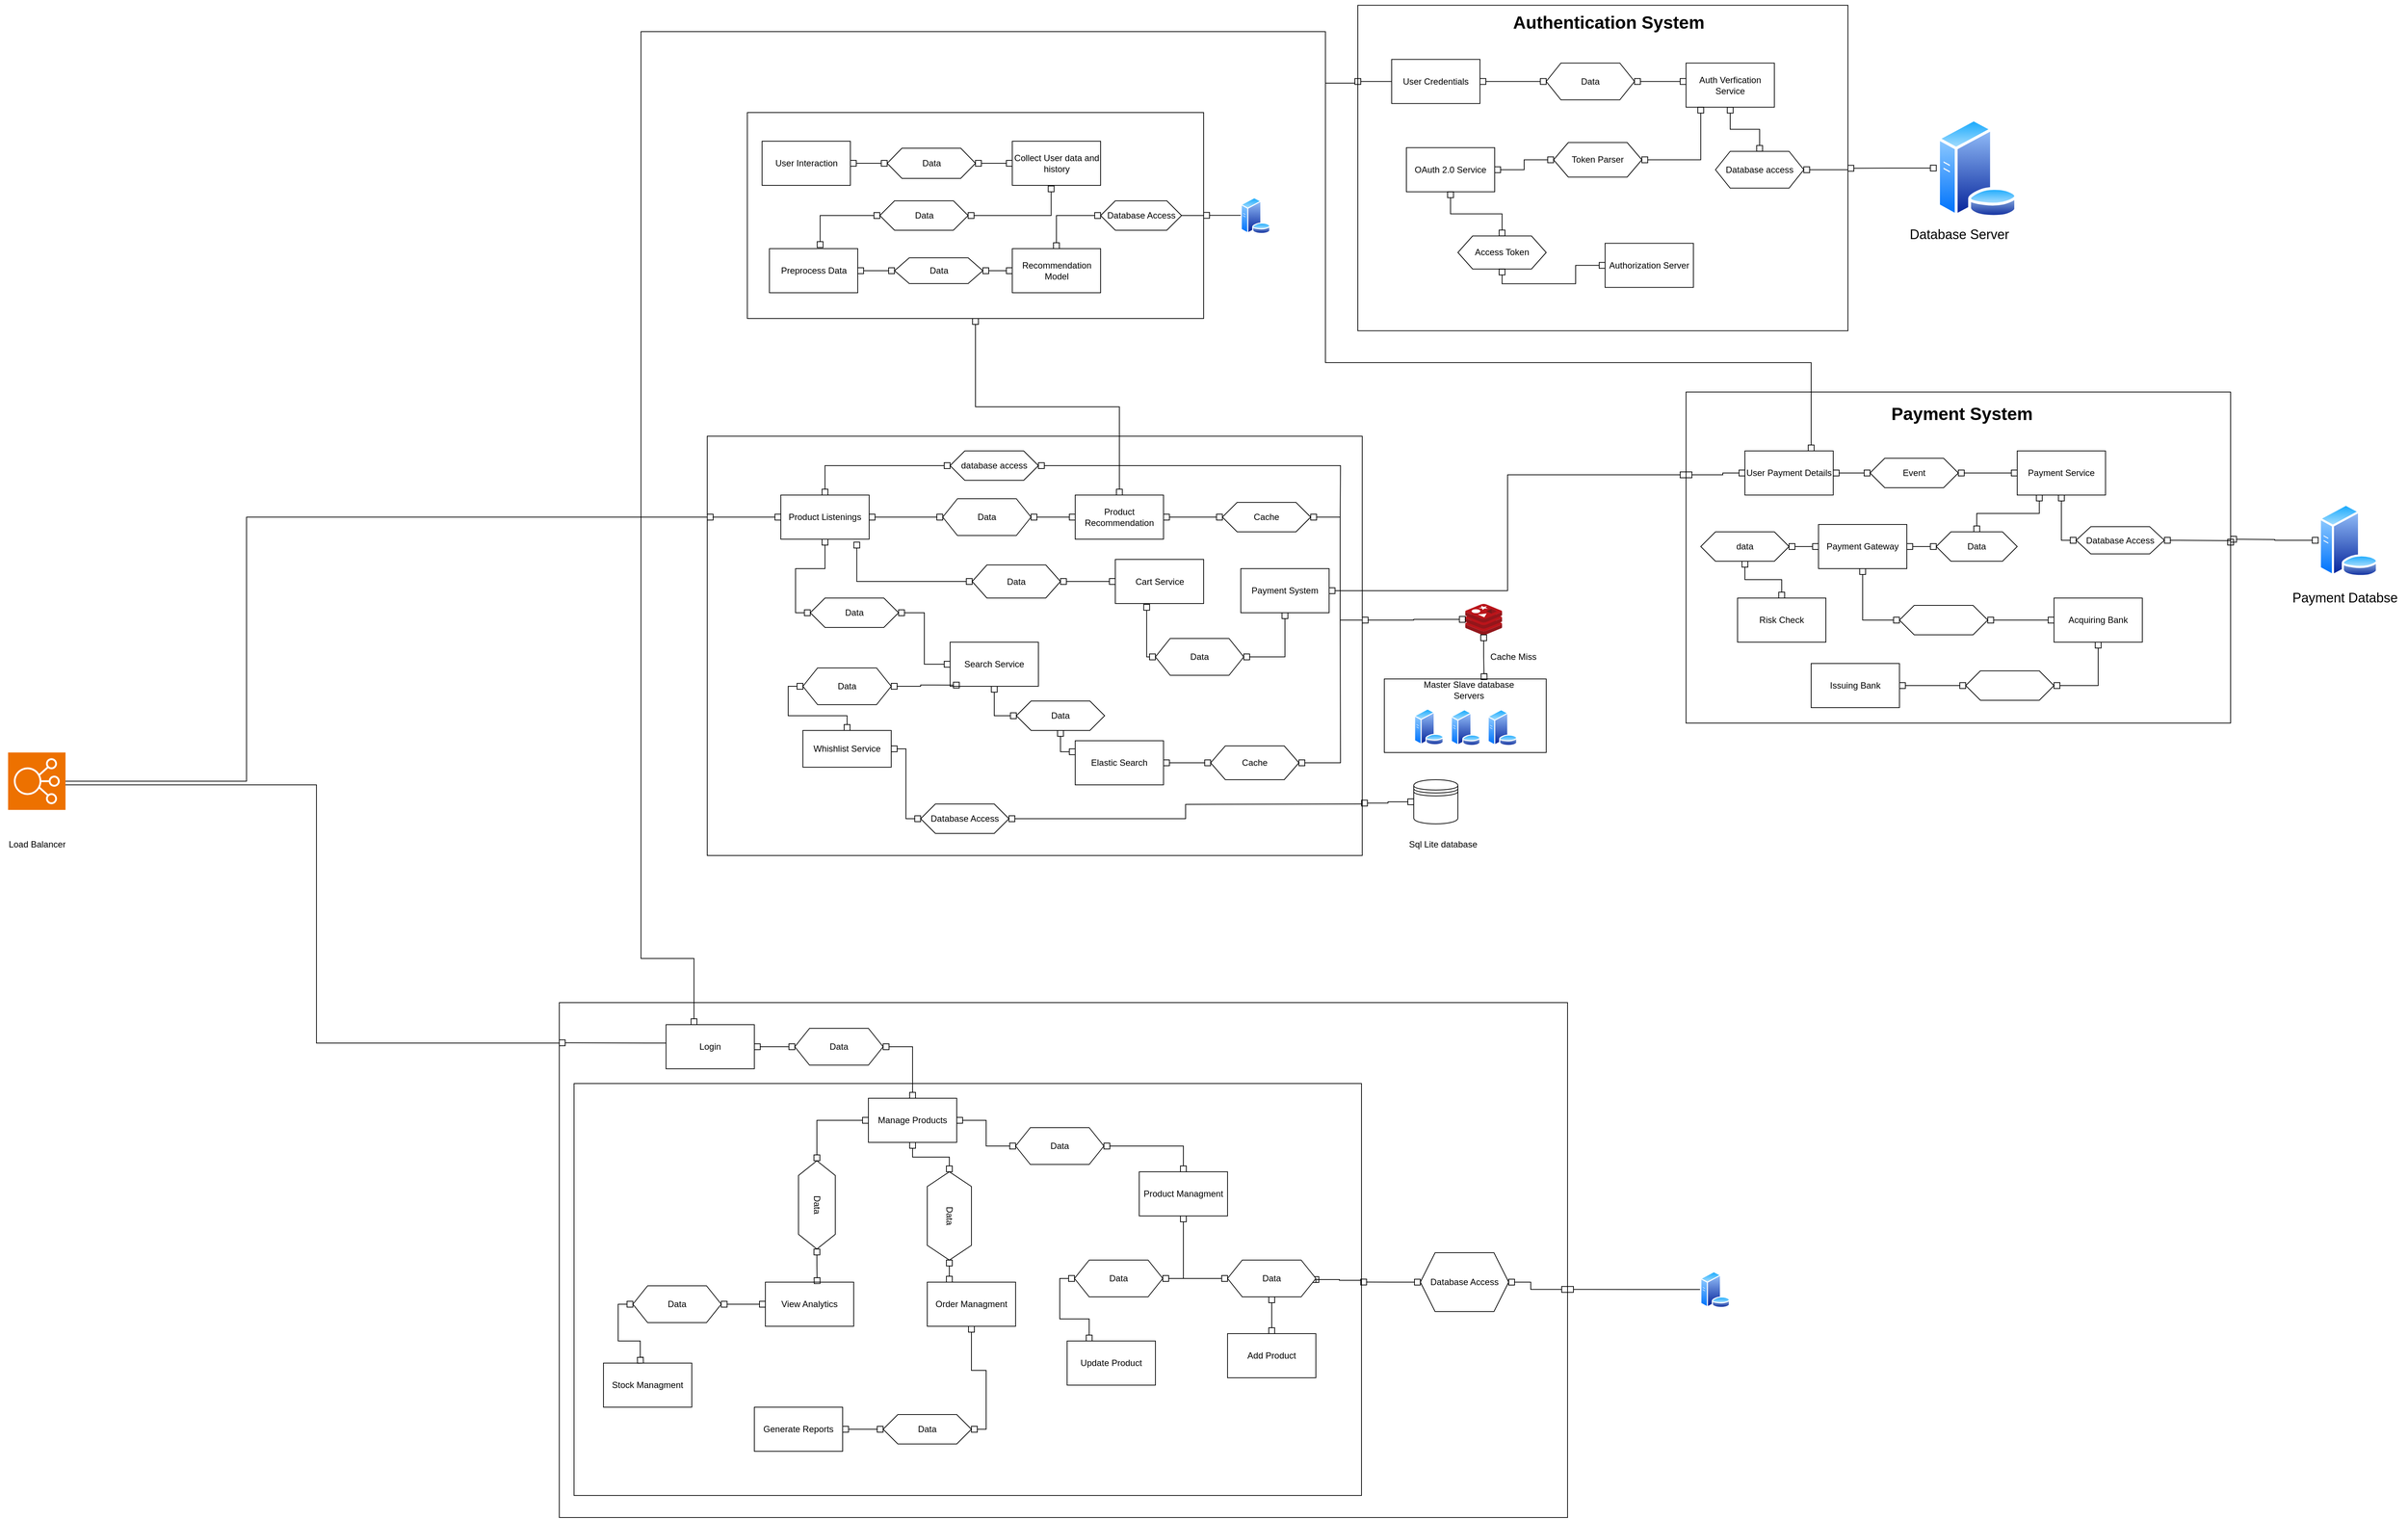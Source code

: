 <mxfile version="22.1.11" type="github">
  <diagram name="Page-1" id="42ylOoLiBur6XUZpX3UK">
    <mxGraphModel dx="4654" dy="1614" grid="1" gridSize="10" guides="1" tooltips="1" connect="1" arrows="1" fold="1" page="1" pageScale="1" pageWidth="827" pageHeight="1169" math="0" shadow="0">
      <root>
        <mxCell id="0" />
        <mxCell id="1" parent="0" />
        <mxCell id="lYVP8dvxK-Hps3mgWNJt-1" value="" style="rounded=0;whiteSpace=wrap;html=1;" parent="1" vertex="1">
          <mxGeometry x="764" y="754.18" width="666" height="442.5" as="geometry" />
        </mxCell>
        <mxCell id="lYVP8dvxK-Hps3mgWNJt-5" style="edgeStyle=orthogonalEdgeStyle;rounded=0;orthogonalLoop=1;jettySize=auto;html=1;endArrow=box;endFill=0;startArrow=none;startFill=0;" parent="1" source="lYVP8dvxK-Hps3mgWNJt-4" edge="1">
          <mxGeometry relative="1" as="geometry">
            <mxPoint x="760" y="857.75" as="targetPoint" />
          </mxGeometry>
        </mxCell>
        <mxCell id="lYVP8dvxK-Hps3mgWNJt-7" style="edgeStyle=orthogonalEdgeStyle;rounded=0;orthogonalLoop=1;jettySize=auto;html=1;endArrow=box;endFill=0;startArrow=box;startFill=0;" parent="1" source="lYVP8dvxK-Hps3mgWNJt-4" edge="1">
          <mxGeometry relative="1" as="geometry">
            <mxPoint x="1020" y="857.75" as="targetPoint" />
          </mxGeometry>
        </mxCell>
        <mxCell id="lYVP8dvxK-Hps3mgWNJt-4" value="User Credentials" style="rounded=0;whiteSpace=wrap;html=1;" parent="1" vertex="1">
          <mxGeometry x="810" y="827.75" width="120" height="60" as="geometry" />
        </mxCell>
        <mxCell id="lYVP8dvxK-Hps3mgWNJt-8" value="Data" style="shape=hexagon;perimeter=hexagonPerimeter2;whiteSpace=wrap;html=1;fixedSize=1;" parent="1" vertex="1">
          <mxGeometry x="1020" y="832.75" width="120" height="50" as="geometry" />
        </mxCell>
        <mxCell id="lYVP8dvxK-Hps3mgWNJt-23" style="edgeStyle=orthogonalEdgeStyle;rounded=0;orthogonalLoop=1;jettySize=auto;html=1;entryX=0.5;entryY=0;entryDx=0;entryDy=0;endArrow=box;endFill=0;startArrow=box;startFill=0;" parent="1" source="lYVP8dvxK-Hps3mgWNJt-9" target="lYVP8dvxK-Hps3mgWNJt-22" edge="1">
          <mxGeometry relative="1" as="geometry" />
        </mxCell>
        <mxCell id="lYVP8dvxK-Hps3mgWNJt-9" value="Auth Verfication Service" style="rounded=0;whiteSpace=wrap;html=1;" parent="1" vertex="1">
          <mxGeometry x="1210" y="832.75" width="120" height="60" as="geometry" />
        </mxCell>
        <mxCell id="lYVP8dvxK-Hps3mgWNJt-10" style="edgeStyle=orthogonalEdgeStyle;rounded=0;orthogonalLoop=1;jettySize=auto;html=1;endArrow=box;endFill=0;startArrow=box;startFill=0;" parent="1" source="lYVP8dvxK-Hps3mgWNJt-8" edge="1">
          <mxGeometry relative="1" as="geometry">
            <mxPoint x="1210" y="857.75" as="targetPoint" />
          </mxGeometry>
        </mxCell>
        <mxCell id="lYVP8dvxK-Hps3mgWNJt-11" value="" style="image;aspect=fixed;perimeter=ellipsePerimeter;html=1;align=center;shadow=0;dashed=0;spacingTop=3;image=img/lib/active_directory/database_server.svg;" parent="1" vertex="1">
          <mxGeometry x="1550" y="907.75" width="111" height="135.37" as="geometry" />
        </mxCell>
        <mxCell id="lYVP8dvxK-Hps3mgWNJt-12" value="&lt;font style=&quot;font-size: 18px;&quot;&gt;Database Server&lt;/font&gt;" style="text;html=1;align=center;verticalAlign=middle;resizable=0;points=[];autosize=1;strokeColor=none;fillColor=none;" parent="1" vertex="1">
          <mxGeometry x="1501" y="1045.62" width="160" height="40" as="geometry" />
        </mxCell>
        <mxCell id="lYVP8dvxK-Hps3mgWNJt-13" style="edgeStyle=orthogonalEdgeStyle;rounded=0;orthogonalLoop=1;jettySize=auto;html=1;endArrow=box;endFill=0;startArrow=box;startFill=0;" parent="1" source="lYVP8dvxK-Hps3mgWNJt-11" edge="1">
          <mxGeometry relative="1" as="geometry">
            <mxPoint x="1430" y="975.75" as="targetPoint" />
          </mxGeometry>
        </mxCell>
        <mxCell id="lYVP8dvxK-Hps3mgWNJt-15" value="OAuth 2.0 Service" style="rounded=0;whiteSpace=wrap;html=1;" parent="1" vertex="1">
          <mxGeometry x="830" y="947.75" width="120" height="60" as="geometry" />
        </mxCell>
        <mxCell id="lYVP8dvxK-Hps3mgWNJt-19" style="edgeStyle=orthogonalEdgeStyle;rounded=0;orthogonalLoop=1;jettySize=auto;html=1;entryX=0.5;entryY=1;entryDx=0;entryDy=0;endArrow=box;endFill=0;startArrow=box;startFill=0;" parent="1" source="lYVP8dvxK-Hps3mgWNJt-18" target="lYVP8dvxK-Hps3mgWNJt-15" edge="1">
          <mxGeometry relative="1" as="geometry" />
        </mxCell>
        <mxCell id="lYVP8dvxK-Hps3mgWNJt-18" value="Access Token" style="shape=hexagon;perimeter=hexagonPerimeter2;whiteSpace=wrap;html=1;fixedSize=1;" parent="1" vertex="1">
          <mxGeometry x="900" y="1067.75" width="120" height="45" as="geometry" />
        </mxCell>
        <mxCell id="lYVP8dvxK-Hps3mgWNJt-21" style="edgeStyle=orthogonalEdgeStyle;rounded=0;orthogonalLoop=1;jettySize=auto;html=1;entryX=0.5;entryY=1;entryDx=0;entryDy=0;endArrow=box;endFill=0;startArrow=box;startFill=0;" parent="1" source="lYVP8dvxK-Hps3mgWNJt-20" target="lYVP8dvxK-Hps3mgWNJt-18" edge="1">
          <mxGeometry relative="1" as="geometry" />
        </mxCell>
        <mxCell id="lYVP8dvxK-Hps3mgWNJt-20" value="Authorization Server" style="rounded=0;whiteSpace=wrap;html=1;" parent="1" vertex="1">
          <mxGeometry x="1100" y="1077.75" width="120" height="60" as="geometry" />
        </mxCell>
        <mxCell id="lYVP8dvxK-Hps3mgWNJt-25" style="edgeStyle=orthogonalEdgeStyle;rounded=0;orthogonalLoop=1;jettySize=auto;html=1;startArrow=box;startFill=0;endArrow=none;endFill=0;" parent="1" source="lYVP8dvxK-Hps3mgWNJt-22" edge="1">
          <mxGeometry relative="1" as="geometry">
            <mxPoint x="1430" y="977.75" as="targetPoint" />
          </mxGeometry>
        </mxCell>
        <mxCell id="lYVP8dvxK-Hps3mgWNJt-22" value="Database access" style="shape=hexagon;perimeter=hexagonPerimeter2;whiteSpace=wrap;html=1;fixedSize=1;" parent="1" vertex="1">
          <mxGeometry x="1250" y="952.75" width="120" height="50" as="geometry" />
        </mxCell>
        <mxCell id="lYVP8dvxK-Hps3mgWNJt-27" style="edgeStyle=orthogonalEdgeStyle;rounded=0;orthogonalLoop=1;jettySize=auto;html=1;entryX=1;entryY=0.5;entryDx=0;entryDy=0;endArrow=box;endFill=0;startArrow=box;startFill=0;" parent="1" source="lYVP8dvxK-Hps3mgWNJt-26" target="lYVP8dvxK-Hps3mgWNJt-15" edge="1">
          <mxGeometry relative="1" as="geometry" />
        </mxCell>
        <mxCell id="lYVP8dvxK-Hps3mgWNJt-28" style="edgeStyle=orthogonalEdgeStyle;rounded=0;orthogonalLoop=1;jettySize=auto;html=1;endArrow=box;endFill=0;startArrow=box;startFill=0;" parent="1" source="lYVP8dvxK-Hps3mgWNJt-26" edge="1">
          <mxGeometry relative="1" as="geometry">
            <mxPoint x="1230" y="892.75" as="targetPoint" />
            <Array as="points">
              <mxPoint x="1230" y="964.75" />
              <mxPoint x="1230" y="892.75" />
            </Array>
          </mxGeometry>
        </mxCell>
        <mxCell id="lYVP8dvxK-Hps3mgWNJt-26" value="Token Parser" style="shape=hexagon;perimeter=hexagonPerimeter2;whiteSpace=wrap;html=1;fixedSize=1;" parent="1" vertex="1">
          <mxGeometry x="1030" y="940.75" width="120" height="47" as="geometry" />
        </mxCell>
        <mxCell id="Wdkr45aktCqvdlhAVvtn-78" style="edgeStyle=orthogonalEdgeStyle;rounded=0;orthogonalLoop=1;jettySize=auto;html=1;entryX=0.001;entryY=0.082;entryDx=0;entryDy=0;entryPerimeter=0;endArrow=none;endFill=0;" edge="1" parent="1" source="uQEmQNhK0XmUalz2fVTB-5">
          <mxGeometry relative="1" as="geometry">
            <mxPoint x="-321.02" y="2172.39" as="targetPoint" />
            <mxPoint x="-1373.39" y="1813.999" as="sourcePoint" />
            <Array as="points">
              <mxPoint x="-651" y="1814" />
              <mxPoint x="-651" y="2165" />
              <mxPoint x="-321" y="2165" />
            </Array>
          </mxGeometry>
        </mxCell>
        <mxCell id="uQEmQNhK0XmUalz2fVTB-5" value="" style="sketch=0;points=[[0,0,0],[0.25,0,0],[0.5,0,0],[0.75,0,0],[1,0,0],[0,1,0],[0.25,1,0],[0.5,1,0],[0.75,1,0],[1,1,0],[0,0.25,0],[0,0.5,0],[0,0.75,0],[1,0.25,0],[1,0.5,0],[1,0.75,0]];outlineConnect=0;fontColor=#232F3E;fillColor=#ED7100;strokeColor=#ffffff;dashed=0;verticalLabelPosition=bottom;verticalAlign=top;align=center;html=1;fontSize=12;fontStyle=0;aspect=fixed;shape=mxgraph.aws4.resourceIcon;resIcon=mxgraph.aws4.elastic_load_balancing;hachureGap=4;jiggle=2;curveFitting=1;fontFamily=Architects Daughter;fontSource=https%3A%2F%2Ffonts.googleapis.com%2Fcss%3Ffamily%3DArchitects%2BDaughter;" parent="1" vertex="1">
          <mxGeometry x="-1070" y="1770" width="78" height="78" as="geometry" />
        </mxCell>
        <mxCell id="uQEmQNhK0XmUalz2fVTB-8" value="" style="rounded=0;whiteSpace=wrap;html=1;" parent="1" vertex="1">
          <mxGeometry x="1210" y="1280" width="740" height="450" as="geometry" />
        </mxCell>
        <mxCell id="eyAL_VEA7kBz__V9TV59-21" style="edgeStyle=orthogonalEdgeStyle;rounded=0;orthogonalLoop=1;jettySize=auto;html=1;entryX=0;entryY=0.5;entryDx=0;entryDy=0;endArrow=box;endFill=0;startArrow=box;startFill=0;" parent="1" source="uQEmQNhK0XmUalz2fVTB-11" target="eyAL_VEA7kBz__V9TV59-1" edge="1">
          <mxGeometry relative="1" as="geometry" />
        </mxCell>
        <mxCell id="Wdkr45aktCqvdlhAVvtn-71" style="edgeStyle=orthogonalEdgeStyle;rounded=0;orthogonalLoop=1;jettySize=auto;html=1;entryX=0;entryY=0.25;entryDx=0;entryDy=0;exitX=0;exitY=0.5;exitDx=0;exitDy=0;endArrow=box;endFill=0;startArrow=box;startFill=0;" edge="1" parent="1" source="uQEmQNhK0XmUalz2fVTB-11" target="uQEmQNhK0XmUalz2fVTB-8">
          <mxGeometry relative="1" as="geometry">
            <Array as="points">
              <mxPoint x="1260" y="1390" />
              <mxPoint x="1260" y="1393" />
            </Array>
          </mxGeometry>
        </mxCell>
        <mxCell id="Wdkr45aktCqvdlhAVvtn-74" style="edgeStyle=orthogonalEdgeStyle;rounded=0;orthogonalLoop=1;jettySize=auto;html=1;exitX=0.75;exitY=0;exitDx=0;exitDy=0;endArrow=none;endFill=0;startArrow=box;startFill=0;" edge="1" parent="1" source="uQEmQNhK0XmUalz2fVTB-11">
          <mxGeometry relative="1" as="geometry">
            <mxPoint x="760" y="860" as="targetPoint" />
            <mxPoint x="1190" y="1260.091" as="sourcePoint" />
            <Array as="points">
              <mxPoint x="1380" y="1240" />
              <mxPoint x="720" y="1240" />
              <mxPoint x="720" y="860" />
            </Array>
          </mxGeometry>
        </mxCell>
        <mxCell id="uQEmQNhK0XmUalz2fVTB-11" value="User Payment Details" style="rounded=0;whiteSpace=wrap;html=1;" parent="1" vertex="1">
          <mxGeometry x="1290" y="1360" width="120" height="60" as="geometry" />
        </mxCell>
        <mxCell id="eyAL_VEA7kBz__V9TV59-22" style="edgeStyle=orthogonalEdgeStyle;rounded=0;orthogonalLoop=1;jettySize=auto;html=1;entryX=0;entryY=0.5;entryDx=0;entryDy=0;endArrow=box;endFill=0;startArrow=box;startFill=0;" parent="1" source="eyAL_VEA7kBz__V9TV59-1" target="eyAL_VEA7kBz__V9TV59-2" edge="1">
          <mxGeometry relative="1" as="geometry" />
        </mxCell>
        <mxCell id="eyAL_VEA7kBz__V9TV59-1" value="Event" style="shape=hexagon;perimeter=hexagonPerimeter2;whiteSpace=wrap;html=1;fixedSize=1;" parent="1" vertex="1">
          <mxGeometry x="1460" y="1370" width="120" height="40" as="geometry" />
        </mxCell>
        <mxCell id="eyAL_VEA7kBz__V9TV59-24" style="edgeStyle=orthogonalEdgeStyle;rounded=0;orthogonalLoop=1;jettySize=auto;html=1;entryX=0;entryY=0.5;entryDx=0;entryDy=0;endArrow=box;endFill=0;startArrow=box;startFill=0;" parent="1" source="eyAL_VEA7kBz__V9TV59-2" target="eyAL_VEA7kBz__V9TV59-5" edge="1">
          <mxGeometry relative="1" as="geometry" />
        </mxCell>
        <mxCell id="eyAL_VEA7kBz__V9TV59-2" value="Payment Service" style="rounded=0;whiteSpace=wrap;html=1;" parent="1" vertex="1">
          <mxGeometry x="1660" y="1360" width="120" height="60" as="geometry" />
        </mxCell>
        <mxCell id="eyAL_VEA7kBz__V9TV59-20" style="edgeStyle=orthogonalEdgeStyle;rounded=0;orthogonalLoop=1;jettySize=auto;html=1;endArrow=box;endFill=0;startArrow=box;startFill=0;" parent="1" source="eyAL_VEA7kBz__V9TV59-3" edge="1">
          <mxGeometry relative="1" as="geometry">
            <mxPoint x="1950" y="1480" as="targetPoint" />
          </mxGeometry>
        </mxCell>
        <mxCell id="eyAL_VEA7kBz__V9TV59-3" value="" style="image;aspect=fixed;perimeter=ellipsePerimeter;html=1;align=center;shadow=0;dashed=0;spacingTop=3;image=img/lib/active_directory/database_server.svg;" parent="1" vertex="1">
          <mxGeometry x="2069" y="1431.5" width="82" height="100" as="geometry" />
        </mxCell>
        <mxCell id="eyAL_VEA7kBz__V9TV59-4" value="&lt;font style=&quot;font-size: 18px;&quot;&gt;Payment Databse&lt;/font&gt;" style="text;html=1;align=center;verticalAlign=middle;resizable=0;points=[];autosize=1;strokeColor=none;fillColor=none;" parent="1" vertex="1">
          <mxGeometry x="2020" y="1540" width="170" height="40" as="geometry" />
        </mxCell>
        <mxCell id="eyAL_VEA7kBz__V9TV59-5" value="Database Access" style="shape=hexagon;perimeter=hexagonPerimeter2;whiteSpace=wrap;html=1;fixedSize=1;" parent="1" vertex="1">
          <mxGeometry x="1740" y="1463" width="120" height="37" as="geometry" />
        </mxCell>
        <mxCell id="eyAL_VEA7kBz__V9TV59-25" style="edgeStyle=orthogonalEdgeStyle;rounded=0;orthogonalLoop=1;jettySize=auto;html=1;entryX=0.25;entryY=1;entryDx=0;entryDy=0;endArrow=box;endFill=0;startArrow=box;startFill=0;" parent="1" source="eyAL_VEA7kBz__V9TV59-6" target="eyAL_VEA7kBz__V9TV59-2" edge="1">
          <mxGeometry relative="1" as="geometry" />
        </mxCell>
        <mxCell id="eyAL_VEA7kBz__V9TV59-6" value="Data" style="shape=hexagon;perimeter=hexagonPerimeter2;whiteSpace=wrap;html=1;fixedSize=1;" parent="1" vertex="1">
          <mxGeometry x="1550" y="1470" width="110" height="40" as="geometry" />
        </mxCell>
        <mxCell id="eyAL_VEA7kBz__V9TV59-26" style="edgeStyle=orthogonalEdgeStyle;rounded=0;orthogonalLoop=1;jettySize=auto;html=1;entryX=0;entryY=0.5;entryDx=0;entryDy=0;endArrow=box;endFill=0;startArrow=box;startFill=0;" parent="1" source="eyAL_VEA7kBz__V9TV59-7" target="eyAL_VEA7kBz__V9TV59-6" edge="1">
          <mxGeometry relative="1" as="geometry" />
        </mxCell>
        <mxCell id="eyAL_VEA7kBz__V9TV59-27" style="edgeStyle=orthogonalEdgeStyle;rounded=0;orthogonalLoop=1;jettySize=auto;html=1;entryX=1;entryY=0.5;entryDx=0;entryDy=0;endArrow=box;endFill=0;startArrow=box;startFill=0;" parent="1" source="eyAL_VEA7kBz__V9TV59-7" target="eyAL_VEA7kBz__V9TV59-8" edge="1">
          <mxGeometry relative="1" as="geometry" />
        </mxCell>
        <mxCell id="eyAL_VEA7kBz__V9TV59-30" style="edgeStyle=orthogonalEdgeStyle;rounded=0;orthogonalLoop=1;jettySize=auto;html=1;entryX=0;entryY=0.5;entryDx=0;entryDy=0;endArrow=box;endFill=0;startArrow=box;startFill=0;" parent="1" source="eyAL_VEA7kBz__V9TV59-7" target="eyAL_VEA7kBz__V9TV59-10" edge="1">
          <mxGeometry relative="1" as="geometry" />
        </mxCell>
        <mxCell id="eyAL_VEA7kBz__V9TV59-7" value="Payment Gateway" style="rounded=0;whiteSpace=wrap;html=1;" parent="1" vertex="1">
          <mxGeometry x="1390" y="1460" width="120" height="60" as="geometry" />
        </mxCell>
        <mxCell id="eyAL_VEA7kBz__V9TV59-8" value="data" style="shape=hexagon;perimeter=hexagonPerimeter2;whiteSpace=wrap;html=1;fixedSize=1;" parent="1" vertex="1">
          <mxGeometry x="1230" y="1470" width="120" height="40" as="geometry" />
        </mxCell>
        <mxCell id="eyAL_VEA7kBz__V9TV59-28" style="edgeStyle=orthogonalEdgeStyle;rounded=0;orthogonalLoop=1;jettySize=auto;html=1;entryX=0.5;entryY=1;entryDx=0;entryDy=0;endArrow=box;endFill=0;startArrow=box;startFill=0;" parent="1" source="eyAL_VEA7kBz__V9TV59-9" target="eyAL_VEA7kBz__V9TV59-8" edge="1">
          <mxGeometry relative="1" as="geometry" />
        </mxCell>
        <mxCell id="eyAL_VEA7kBz__V9TV59-9" value="Risk Check" style="rounded=0;whiteSpace=wrap;html=1;" parent="1" vertex="1">
          <mxGeometry x="1280" y="1560" width="120" height="60" as="geometry" />
        </mxCell>
        <mxCell id="eyAL_VEA7kBz__V9TV59-31" style="edgeStyle=orthogonalEdgeStyle;rounded=0;orthogonalLoop=1;jettySize=auto;html=1;entryX=0;entryY=0.5;entryDx=0;entryDy=0;endArrow=box;endFill=0;startArrow=box;startFill=0;" parent="1" source="eyAL_VEA7kBz__V9TV59-10" target="eyAL_VEA7kBz__V9TV59-11" edge="1">
          <mxGeometry relative="1" as="geometry" />
        </mxCell>
        <mxCell id="eyAL_VEA7kBz__V9TV59-10" value="" style="shape=hexagon;perimeter=hexagonPerimeter2;whiteSpace=wrap;html=1;fixedSize=1;" parent="1" vertex="1">
          <mxGeometry x="1500" y="1570" width="120" height="40" as="geometry" />
        </mxCell>
        <mxCell id="eyAL_VEA7kBz__V9TV59-32" style="edgeStyle=orthogonalEdgeStyle;rounded=0;orthogonalLoop=1;jettySize=auto;html=1;entryX=1;entryY=0.5;entryDx=0;entryDy=0;endArrow=box;endFill=0;startArrow=box;startFill=0;" parent="1" source="eyAL_VEA7kBz__V9TV59-11" target="eyAL_VEA7kBz__V9TV59-12" edge="1">
          <mxGeometry relative="1" as="geometry" />
        </mxCell>
        <mxCell id="eyAL_VEA7kBz__V9TV59-11" value="Acquiring Bank" style="rounded=0;whiteSpace=wrap;html=1;" parent="1" vertex="1">
          <mxGeometry x="1710" y="1560" width="120" height="60" as="geometry" />
        </mxCell>
        <mxCell id="eyAL_VEA7kBz__V9TV59-12" value="" style="shape=hexagon;perimeter=hexagonPerimeter2;whiteSpace=wrap;html=1;fixedSize=1;" parent="1" vertex="1">
          <mxGeometry x="1590" y="1659" width="120" height="40" as="geometry" />
        </mxCell>
        <mxCell id="eyAL_VEA7kBz__V9TV59-33" style="edgeStyle=orthogonalEdgeStyle;rounded=0;orthogonalLoop=1;jettySize=auto;html=1;entryX=0;entryY=0.5;entryDx=0;entryDy=0;endArrow=box;endFill=0;startArrow=box;startFill=0;" parent="1" source="eyAL_VEA7kBz__V9TV59-13" target="eyAL_VEA7kBz__V9TV59-12" edge="1">
          <mxGeometry relative="1" as="geometry" />
        </mxCell>
        <mxCell id="eyAL_VEA7kBz__V9TV59-13" value="Issuing Bank" style="rounded=0;whiteSpace=wrap;html=1;" parent="1" vertex="1">
          <mxGeometry x="1380" y="1649" width="120" height="60" as="geometry" />
        </mxCell>
        <mxCell id="eyAL_VEA7kBz__V9TV59-18" style="edgeStyle=orthogonalEdgeStyle;rounded=0;orthogonalLoop=1;jettySize=auto;html=1;exitX=1;exitY=0.5;exitDx=0;exitDy=0;endArrow=box;endFill=0;startArrow=box;startFill=0;" parent="1" source="eyAL_VEA7kBz__V9TV59-5" edge="1">
          <mxGeometry relative="1" as="geometry">
            <mxPoint x="1950" y="1480" as="targetPoint" />
            <Array as="points">
              <mxPoint x="1880" y="1482" />
              <mxPoint x="1910" y="1482" />
            </Array>
          </mxGeometry>
        </mxCell>
        <mxCell id="eyAL_VEA7kBz__V9TV59-34" value="&lt;h1&gt;Payment System&lt;/h1&gt;" style="text;html=1;strokeColor=none;fillColor=none;spacing=5;spacingTop=-20;whiteSpace=wrap;overflow=hidden;rounded=0;" parent="1" vertex="1">
          <mxGeometry x="1484" y="1290" width="270" height="120" as="geometry" />
        </mxCell>
        <mxCell id="eyAL_VEA7kBz__V9TV59-35" value="&lt;h1&gt;&lt;b&gt;Authentication System&lt;/b&gt;&lt;/h1&gt;" style="text;html=1;strokeColor=none;fillColor=none;spacing=5;spacingTop=-20;whiteSpace=wrap;overflow=hidden;rounded=0;" parent="1" vertex="1">
          <mxGeometry x="970" y="757.75" width="289" height="120" as="geometry" />
        </mxCell>
        <mxCell id="Kiq7Kmluc-z2Gx744pLR-2" value="" style="rounded=0;whiteSpace=wrap;html=1;" parent="1" vertex="1">
          <mxGeometry x="-120" y="1340" width="890" height="570" as="geometry" />
        </mxCell>
        <mxCell id="Kiq7Kmluc-z2Gx744pLR-17" style="edgeStyle=orthogonalEdgeStyle;rounded=0;orthogonalLoop=1;jettySize=auto;html=1;endArrow=box;endFill=0;startArrow=box;startFill=0;" parent="1" source="Kiq7Kmluc-z2Gx744pLR-3" target="Kiq7Kmluc-z2Gx744pLR-4" edge="1">
          <mxGeometry relative="1" as="geometry" />
        </mxCell>
        <mxCell id="Kiq7Kmluc-z2Gx744pLR-20" style="edgeStyle=orthogonalEdgeStyle;rounded=0;orthogonalLoop=1;jettySize=auto;html=1;entryX=0;entryY=0.5;entryDx=0;entryDy=0;endArrow=box;endFill=0;startArrow=box;startFill=0;" parent="1" source="Kiq7Kmluc-z2Gx744pLR-3" target="Kiq7Kmluc-z2Gx744pLR-6" edge="1">
          <mxGeometry relative="1" as="geometry" />
        </mxCell>
        <mxCell id="68doBfeRWcMjIf3NgTk0-7" style="edgeStyle=orthogonalEdgeStyle;rounded=0;orthogonalLoop=1;jettySize=auto;html=1;entryX=0;entryY=0.5;entryDx=0;entryDy=0;endArrow=box;endFill=0;startArrow=box;startFill=0;" parent="1" source="Kiq7Kmluc-z2Gx744pLR-3" target="68doBfeRWcMjIf3NgTk0-6" edge="1">
          <mxGeometry relative="1" as="geometry">
            <Array as="points">
              <mxPoint x="40" y="1380" />
            </Array>
          </mxGeometry>
        </mxCell>
        <mxCell id="Kiq7Kmluc-z2Gx744pLR-3" value="Product Listenings" style="rounded=0;whiteSpace=wrap;html=1;" parent="1" vertex="1">
          <mxGeometry x="-20" y="1420" width="120" height="60" as="geometry" />
        </mxCell>
        <mxCell id="Kiq7Kmluc-z2Gx744pLR-18" style="edgeStyle=orthogonalEdgeStyle;rounded=0;orthogonalLoop=1;jettySize=auto;html=1;entryX=0;entryY=0.5;entryDx=0;entryDy=0;endArrow=box;endFill=0;startArrow=box;startFill=0;" parent="1" source="Kiq7Kmluc-z2Gx744pLR-4" target="Kiq7Kmluc-z2Gx744pLR-5" edge="1">
          <mxGeometry relative="1" as="geometry" />
        </mxCell>
        <mxCell id="Kiq7Kmluc-z2Gx744pLR-4" value="Data" style="shape=hexagon;perimeter=hexagonPerimeter2;whiteSpace=wrap;html=1;fixedSize=1;" parent="1" vertex="1">
          <mxGeometry x="200" y="1425" width="120" height="50" as="geometry" />
        </mxCell>
        <mxCell id="Kiq7Kmluc-z2Gx744pLR-19" style="edgeStyle=orthogonalEdgeStyle;rounded=0;orthogonalLoop=1;jettySize=auto;html=1;entryX=0;entryY=0.5;entryDx=0;entryDy=0;endArrow=box;endFill=0;startArrow=box;startFill=0;" parent="1" source="Kiq7Kmluc-z2Gx744pLR-5" target="Kiq7Kmluc-z2Gx744pLR-14" edge="1">
          <mxGeometry relative="1" as="geometry" />
        </mxCell>
        <mxCell id="Kiq7Kmluc-z2Gx744pLR-5" value="Product Recommendation" style="rounded=0;whiteSpace=wrap;html=1;" parent="1" vertex="1">
          <mxGeometry x="380" y="1420" width="120" height="60" as="geometry" />
        </mxCell>
        <mxCell id="Kiq7Kmluc-z2Gx744pLR-21" style="edgeStyle=orthogonalEdgeStyle;rounded=0;orthogonalLoop=1;jettySize=auto;html=1;entryX=0;entryY=0.5;entryDx=0;entryDy=0;endArrow=box;endFill=0;startArrow=box;startFill=0;" parent="1" source="Kiq7Kmluc-z2Gx744pLR-6" target="Kiq7Kmluc-z2Gx744pLR-7" edge="1">
          <mxGeometry relative="1" as="geometry" />
        </mxCell>
        <mxCell id="Kiq7Kmluc-z2Gx744pLR-6" value="Data" style="shape=hexagon;perimeter=hexagonPerimeter2;whiteSpace=wrap;html=1;fixedSize=1;" parent="1" vertex="1">
          <mxGeometry x="20" y="1560" width="120" height="40" as="geometry" />
        </mxCell>
        <mxCell id="Kiq7Kmluc-z2Gx744pLR-25" style="edgeStyle=orthogonalEdgeStyle;rounded=0;orthogonalLoop=1;jettySize=auto;html=1;entryX=0;entryY=0.5;entryDx=0;entryDy=0;endArrow=box;endFill=0;startArrow=box;startFill=0;" parent="1" source="Kiq7Kmluc-z2Gx744pLR-7" target="Kiq7Kmluc-z2Gx744pLR-8" edge="1">
          <mxGeometry relative="1" as="geometry" />
        </mxCell>
        <mxCell id="Kiq7Kmluc-z2Gx744pLR-7" value="Search Service" style="rounded=0;whiteSpace=wrap;html=1;" parent="1" vertex="1">
          <mxGeometry x="210" y="1620" width="120" height="60" as="geometry" />
        </mxCell>
        <mxCell id="Kiq7Kmluc-z2Gx744pLR-26" style="edgeStyle=orthogonalEdgeStyle;rounded=0;orthogonalLoop=1;jettySize=auto;html=1;entryX=0;entryY=0.25;entryDx=0;entryDy=0;endArrow=box;endFill=0;startArrow=box;startFill=0;" parent="1" source="Kiq7Kmluc-z2Gx744pLR-8" target="Kiq7Kmluc-z2Gx744pLR-9" edge="1">
          <mxGeometry relative="1" as="geometry" />
        </mxCell>
        <mxCell id="Kiq7Kmluc-z2Gx744pLR-8" value="Data" style="shape=hexagon;perimeter=hexagonPerimeter2;whiteSpace=wrap;html=1;fixedSize=1;" parent="1" vertex="1">
          <mxGeometry x="300" y="1700" width="120" height="40" as="geometry" />
        </mxCell>
        <mxCell id="Kiq7Kmluc-z2Gx744pLR-27" style="edgeStyle=orthogonalEdgeStyle;rounded=0;orthogonalLoop=1;jettySize=auto;html=1;entryX=0;entryY=0.5;entryDx=0;entryDy=0;endArrow=box;endFill=0;startArrow=box;startFill=0;" parent="1" source="Kiq7Kmluc-z2Gx744pLR-9" target="Kiq7Kmluc-z2Gx744pLR-15" edge="1">
          <mxGeometry relative="1" as="geometry" />
        </mxCell>
        <mxCell id="Kiq7Kmluc-z2Gx744pLR-9" value="Elastic Search" style="rounded=0;whiteSpace=wrap;html=1;" parent="1" vertex="1">
          <mxGeometry x="380" y="1754" width="120" height="60" as="geometry" />
        </mxCell>
        <mxCell id="Kiq7Kmluc-z2Gx744pLR-24" style="edgeStyle=orthogonalEdgeStyle;rounded=0;orthogonalLoop=1;jettySize=auto;html=1;entryX=0;entryY=0.5;entryDx=0;entryDy=0;endArrow=box;endFill=0;startArrow=box;startFill=0;" parent="1" source="Kiq7Kmluc-z2Gx744pLR-10" target="Kiq7Kmluc-z2Gx744pLR-11" edge="1">
          <mxGeometry relative="1" as="geometry" />
        </mxCell>
        <mxCell id="Kiq7Kmluc-z2Gx744pLR-10" value="Data" style="shape=hexagon;perimeter=hexagonPerimeter2;whiteSpace=wrap;html=1;fixedSize=1;" parent="1" vertex="1">
          <mxGeometry x="240" y="1515" width="120" height="45" as="geometry" />
        </mxCell>
        <mxCell id="Kiq7Kmluc-z2Gx744pLR-11" value="Cart Service" style="rounded=0;whiteSpace=wrap;html=1;" parent="1" vertex="1">
          <mxGeometry x="434.5" y="1507.5" width="120" height="60" as="geometry" />
        </mxCell>
        <mxCell id="Kiq7Kmluc-z2Gx744pLR-12" value="" style="image;sketch=0;aspect=fixed;html=1;points=[];align=center;fontSize=12;image=img/lib/mscae/Cache_Redis_Product.svg;" parent="1" vertex="1">
          <mxGeometry x="910" y="1568" width="50" height="42" as="geometry" />
        </mxCell>
        <mxCell id="Kiq7Kmluc-z2Gx744pLR-33" style="edgeStyle=orthogonalEdgeStyle;rounded=0;orthogonalLoop=1;jettySize=auto;html=1;startArrow=box;startFill=0;endArrow=none;endFill=0;" parent="1" source="Kiq7Kmluc-z2Gx744pLR-14" edge="1">
          <mxGeometry relative="1" as="geometry">
            <mxPoint x="770" y="1590" as="targetPoint" />
            <Array as="points">
              <mxPoint x="740" y="1450" />
              <mxPoint x="740" y="1590" />
            </Array>
          </mxGeometry>
        </mxCell>
        <mxCell id="Kiq7Kmluc-z2Gx744pLR-14" value="Cache" style="shape=hexagon;perimeter=hexagonPerimeter2;whiteSpace=wrap;html=1;fixedSize=1;" parent="1" vertex="1">
          <mxGeometry x="580" y="1430" width="120" height="40" as="geometry" />
        </mxCell>
        <mxCell id="Kiq7Kmluc-z2Gx744pLR-34" style="edgeStyle=orthogonalEdgeStyle;rounded=0;orthogonalLoop=1;jettySize=auto;html=1;startArrow=box;startFill=0;endArrow=none;endFill=0;" parent="1" source="Kiq7Kmluc-z2Gx744pLR-15" edge="1">
          <mxGeometry relative="1" as="geometry">
            <mxPoint x="740" y="1590" as="targetPoint" />
          </mxGeometry>
        </mxCell>
        <mxCell id="Kiq7Kmluc-z2Gx744pLR-15" value="Cache" style="shape=hexagon;perimeter=hexagonPerimeter2;whiteSpace=wrap;html=1;fixedSize=1;" parent="1" vertex="1">
          <mxGeometry x="564" y="1761" width="120" height="46" as="geometry" />
        </mxCell>
        <mxCell id="Kiq7Kmluc-z2Gx744pLR-31" style="edgeStyle=orthogonalEdgeStyle;rounded=0;orthogonalLoop=1;jettySize=auto;html=1;endArrow=box;endFill=0;startArrow=box;startFill=0;" parent="1" source="Kiq7Kmluc-z2Gx744pLR-12" edge="1">
          <mxGeometry relative="1" as="geometry">
            <mxPoint x="770" y="1590" as="targetPoint" />
            <Array as="points">
              <mxPoint x="840" y="1589" />
              <mxPoint x="770" y="1590" />
            </Array>
          </mxGeometry>
        </mxCell>
        <mxCell id="Kiq7Kmluc-z2Gx744pLR-38" style="edgeStyle=orthogonalEdgeStyle;rounded=0;orthogonalLoop=1;jettySize=auto;html=1;endArrow=box;endFill=0;startArrow=box;startFill=0;" parent="1" source="Kiq7Kmluc-z2Gx744pLR-3" edge="1">
          <mxGeometry relative="1" as="geometry">
            <mxPoint x="-120" y="1450" as="targetPoint" />
            <Array as="points">
              <mxPoint x="-120" y="1450" />
            </Array>
          </mxGeometry>
        </mxCell>
        <mxCell id="Kiq7Kmluc-z2Gx744pLR-43" value="" style="rounded=0;whiteSpace=wrap;html=1;" parent="1" vertex="1">
          <mxGeometry x="800" y="1670" width="220" height="100" as="geometry" />
        </mxCell>
        <mxCell id="Kiq7Kmluc-z2Gx744pLR-40" value="" style="image;aspect=fixed;perimeter=ellipsePerimeter;html=1;align=center;shadow=0;dashed=0;spacingTop=3;image=img/lib/active_directory/database_server.svg;" parent="1" vertex="1">
          <mxGeometry x="840" y="1710" width="41" height="50" as="geometry" />
        </mxCell>
        <mxCell id="Kiq7Kmluc-z2Gx744pLR-41" value="" style="image;aspect=fixed;perimeter=ellipsePerimeter;html=1;align=center;shadow=0;dashed=0;spacingTop=3;image=img/lib/active_directory/database_server.svg;" parent="1" vertex="1">
          <mxGeometry x="890" y="1711" width="41" height="50" as="geometry" />
        </mxCell>
        <mxCell id="Kiq7Kmluc-z2Gx744pLR-42" value="" style="image;aspect=fixed;perimeter=ellipsePerimeter;html=1;align=center;shadow=0;dashed=0;spacingTop=3;image=img/lib/active_directory/database_server.svg;" parent="1" vertex="1">
          <mxGeometry x="940" y="1711" width="41" height="50" as="geometry" />
        </mxCell>
        <mxCell id="Kiq7Kmluc-z2Gx744pLR-44" value="Master Slave database Servers" style="text;html=1;strokeColor=none;fillColor=none;align=center;verticalAlign=middle;whiteSpace=wrap;rounded=0;" parent="1" vertex="1">
          <mxGeometry x="850" y="1670" width="130" height="30" as="geometry" />
        </mxCell>
        <mxCell id="Kiq7Kmluc-z2Gx744pLR-45" style="edgeStyle=orthogonalEdgeStyle;rounded=0;orthogonalLoop=1;jettySize=auto;html=1;entryX=0.659;entryY=0.03;entryDx=0;entryDy=0;entryPerimeter=0;endArrow=box;endFill=0;startArrow=box;startFill=0;" parent="1" source="Kiq7Kmluc-z2Gx744pLR-12" target="Kiq7Kmluc-z2Gx744pLR-44" edge="1">
          <mxGeometry relative="1" as="geometry" />
        </mxCell>
        <mxCell id="Kiq7Kmluc-z2Gx744pLR-46" value="Cache Miss" style="text;html=1;strokeColor=none;fillColor=none;align=center;verticalAlign=middle;whiteSpace=wrap;rounded=0;" parent="1" vertex="1">
          <mxGeometry x="931" y="1625" width="89" height="30" as="geometry" />
        </mxCell>
        <mxCell id="Kiq7Kmluc-z2Gx744pLR-47" value="Data" style="shape=hexagon;perimeter=hexagonPerimeter2;whiteSpace=wrap;html=1;fixedSize=1;" parent="1" vertex="1">
          <mxGeometry x="10" y="1655" width="120" height="50" as="geometry" />
        </mxCell>
        <mxCell id="Kiq7Kmluc-z2Gx744pLR-48" style="edgeStyle=orthogonalEdgeStyle;rounded=0;orthogonalLoop=1;jettySize=auto;html=1;entryX=0.104;entryY=0.972;entryDx=0;entryDy=0;entryPerimeter=0;endArrow=box;endFill=0;startArrow=box;startFill=0;" parent="1" source="Kiq7Kmluc-z2Gx744pLR-47" target="Kiq7Kmluc-z2Gx744pLR-7" edge="1">
          <mxGeometry relative="1" as="geometry" />
        </mxCell>
        <mxCell id="Kiq7Kmluc-z2Gx744pLR-50" style="edgeStyle=orthogonalEdgeStyle;rounded=0;orthogonalLoop=1;jettySize=auto;html=1;entryX=0;entryY=0.5;entryDx=0;entryDy=0;endArrow=box;endFill=0;startArrow=box;startFill=0;" parent="1" source="Kiq7Kmluc-z2Gx744pLR-49" target="Kiq7Kmluc-z2Gx744pLR-47" edge="1">
          <mxGeometry relative="1" as="geometry" />
        </mxCell>
        <mxCell id="Kiq7Kmluc-z2Gx744pLR-57" style="edgeStyle=orthogonalEdgeStyle;rounded=0;orthogonalLoop=1;jettySize=auto;html=1;entryX=0;entryY=0.5;entryDx=0;entryDy=0;endArrow=box;endFill=0;startArrow=box;startFill=0;" parent="1" source="Kiq7Kmluc-z2Gx744pLR-49" target="Kiq7Kmluc-z2Gx744pLR-56" edge="1">
          <mxGeometry relative="1" as="geometry" />
        </mxCell>
        <mxCell id="Kiq7Kmluc-z2Gx744pLR-49" value="Whishlist Service" style="rounded=0;whiteSpace=wrap;html=1;" parent="1" vertex="1">
          <mxGeometry x="10" y="1740" width="120" height="50" as="geometry" />
        </mxCell>
        <mxCell id="Kiq7Kmluc-z2Gx744pLR-51" value="" style="shape=datastore;whiteSpace=wrap;html=1;" parent="1" vertex="1">
          <mxGeometry x="840" y="1807" width="60" height="60" as="geometry" />
        </mxCell>
        <mxCell id="Kiq7Kmluc-z2Gx744pLR-54" value="Sql Lite database" style="text;html=1;strokeColor=none;fillColor=none;align=center;verticalAlign=middle;whiteSpace=wrap;rounded=0;" parent="1" vertex="1">
          <mxGeometry x="820" y="1880" width="120" height="30" as="geometry" />
        </mxCell>
        <mxCell id="Kiq7Kmluc-z2Gx744pLR-55" style="edgeStyle=orthogonalEdgeStyle;rounded=0;orthogonalLoop=1;jettySize=auto;html=1;entryX=0.999;entryY=0.875;entryDx=0;entryDy=0;entryPerimeter=0;endArrow=box;endFill=0;startArrow=box;startFill=0;" parent="1" source="Kiq7Kmluc-z2Gx744pLR-51" target="Kiq7Kmluc-z2Gx744pLR-2" edge="1">
          <mxGeometry relative="1" as="geometry" />
        </mxCell>
        <mxCell id="Kiq7Kmluc-z2Gx744pLR-58" style="edgeStyle=orthogonalEdgeStyle;rounded=0;orthogonalLoop=1;jettySize=auto;html=1;endArrow=none;endFill=0;startArrow=box;startFill=0;" parent="1" source="Kiq7Kmluc-z2Gx744pLR-56" edge="1">
          <mxGeometry relative="1" as="geometry">
            <mxPoint x="770" y="1840" as="targetPoint" />
          </mxGeometry>
        </mxCell>
        <mxCell id="Kiq7Kmluc-z2Gx744pLR-56" value="Database Access" style="shape=hexagon;perimeter=hexagonPerimeter2;whiteSpace=wrap;html=1;fixedSize=1;" parent="1" vertex="1">
          <mxGeometry x="170" y="1840" width="120" height="40" as="geometry" />
        </mxCell>
        <mxCell id="68doBfeRWcMjIf3NgTk0-1" style="edgeStyle=orthogonalEdgeStyle;rounded=0;orthogonalLoop=1;jettySize=auto;html=1;entryX=0.86;entryY=1.067;entryDx=0;entryDy=0;entryPerimeter=0;endArrow=box;endFill=0;startArrow=box;startFill=0;" parent="1" source="Kiq7Kmluc-z2Gx744pLR-10" target="Kiq7Kmluc-z2Gx744pLR-3" edge="1">
          <mxGeometry relative="1" as="geometry" />
        </mxCell>
        <mxCell id="68doBfeRWcMjIf3NgTk0-8" style="edgeStyle=orthogonalEdgeStyle;rounded=0;orthogonalLoop=1;jettySize=auto;html=1;endArrow=none;endFill=0;startArrow=box;startFill=0;" parent="1" source="68doBfeRWcMjIf3NgTk0-6" edge="1">
          <mxGeometry relative="1" as="geometry">
            <mxPoint x="740" y="1450" as="targetPoint" />
          </mxGeometry>
        </mxCell>
        <mxCell id="68doBfeRWcMjIf3NgTk0-6" value="database access" style="shape=hexagon;perimeter=hexagonPerimeter2;whiteSpace=wrap;html=1;fixedSize=1;" parent="1" vertex="1">
          <mxGeometry x="210" y="1360" width="120" height="40" as="geometry" />
        </mxCell>
        <mxCell id="Wdkr45aktCqvdlhAVvtn-21" style="edgeStyle=orthogonalEdgeStyle;rounded=0;orthogonalLoop=1;jettySize=auto;html=1;entryX=0.5;entryY=0;entryDx=0;entryDy=0;endArrow=box;endFill=0;startArrow=box;startFill=0;" edge="1" parent="1" source="Wdkr45aktCqvdlhAVvtn-1" target="Kiq7Kmluc-z2Gx744pLR-5">
          <mxGeometry relative="1" as="geometry" />
        </mxCell>
        <mxCell id="Wdkr45aktCqvdlhAVvtn-1" value="" style="rounded=0;whiteSpace=wrap;html=1;" vertex="1" parent="1">
          <mxGeometry x="-65.5" y="900" width="620" height="280" as="geometry" />
        </mxCell>
        <mxCell id="Wdkr45aktCqvdlhAVvtn-14" style="edgeStyle=orthogonalEdgeStyle;rounded=0;orthogonalLoop=1;jettySize=auto;html=1;entryX=0;entryY=0.5;entryDx=0;entryDy=0;endArrow=box;endFill=0;startArrow=box;startFill=0;" edge="1" parent="1" source="Wdkr45aktCqvdlhAVvtn-2" target="Wdkr45aktCqvdlhAVvtn-7">
          <mxGeometry relative="1" as="geometry" />
        </mxCell>
        <mxCell id="Wdkr45aktCqvdlhAVvtn-2" value="User Interaction" style="rounded=0;whiteSpace=wrap;html=1;" vertex="1" parent="1">
          <mxGeometry x="-45.5" y="939" width="120" height="60" as="geometry" />
        </mxCell>
        <mxCell id="Wdkr45aktCqvdlhAVvtn-12" style="edgeStyle=orthogonalEdgeStyle;rounded=0;orthogonalLoop=1;jettySize=auto;html=1;entryX=1;entryY=0.5;entryDx=0;entryDy=0;exitX=0.44;exitY=1.013;exitDx=0;exitDy=0;exitPerimeter=0;endArrow=box;endFill=0;startArrow=box;startFill=0;" edge="1" parent="1" source="Wdkr45aktCqvdlhAVvtn-3" target="Wdkr45aktCqvdlhAVvtn-8">
          <mxGeometry relative="1" as="geometry" />
        </mxCell>
        <mxCell id="Wdkr45aktCqvdlhAVvtn-3" value="Collect User data and history" style="rounded=0;whiteSpace=wrap;html=1;" vertex="1" parent="1">
          <mxGeometry x="294.5" y="939" width="120" height="60" as="geometry" />
        </mxCell>
        <mxCell id="Wdkr45aktCqvdlhAVvtn-16" style="edgeStyle=orthogonalEdgeStyle;rounded=0;orthogonalLoop=1;jettySize=auto;html=1;entryX=0;entryY=0.5;entryDx=0;entryDy=0;endArrow=box;endFill=0;startArrow=box;startFill=0;" edge="1" parent="1" source="Wdkr45aktCqvdlhAVvtn-4" target="Wdkr45aktCqvdlhAVvtn-9">
          <mxGeometry relative="1" as="geometry" />
        </mxCell>
        <mxCell id="Wdkr45aktCqvdlhAVvtn-4" value="Preprocess Data" style="rounded=0;whiteSpace=wrap;html=1;" vertex="1" parent="1">
          <mxGeometry x="-35.5" y="1085" width="120" height="60" as="geometry" />
        </mxCell>
        <mxCell id="Wdkr45aktCqvdlhAVvtn-11" style="edgeStyle=orthogonalEdgeStyle;rounded=0;orthogonalLoop=1;jettySize=auto;html=1;entryX=0;entryY=0.5;entryDx=0;entryDy=0;endArrow=box;endFill=0;startArrow=box;startFill=0;" edge="1" parent="1" source="Wdkr45aktCqvdlhAVvtn-5" target="Wdkr45aktCqvdlhAVvtn-10">
          <mxGeometry relative="1" as="geometry" />
        </mxCell>
        <mxCell id="Wdkr45aktCqvdlhAVvtn-5" value="Recommendation Model" style="rounded=0;whiteSpace=wrap;html=1;" vertex="1" parent="1">
          <mxGeometry x="294.5" y="1085" width="120" height="60" as="geometry" />
        </mxCell>
        <mxCell id="Wdkr45aktCqvdlhAVvtn-20" style="edgeStyle=orthogonalEdgeStyle;rounded=0;orthogonalLoop=1;jettySize=auto;html=1;endArrow=box;endFill=0;startArrow=none;startFill=0;" edge="1" parent="1">
          <mxGeometry relative="1" as="geometry">
            <mxPoint x="554.5" y="1039.75" as="targetPoint" />
            <mxPoint x="614.5" y="1039.75" as="sourcePoint" />
          </mxGeometry>
        </mxCell>
        <mxCell id="Wdkr45aktCqvdlhAVvtn-6" value="" style="image;aspect=fixed;perimeter=ellipsePerimeter;html=1;align=center;shadow=0;dashed=0;spacingTop=3;image=img/lib/active_directory/database_server.svg;" vertex="1" parent="1">
          <mxGeometry x="604.5" y="1015" width="41" height="50" as="geometry" />
        </mxCell>
        <mxCell id="Wdkr45aktCqvdlhAVvtn-13" style="edgeStyle=orthogonalEdgeStyle;rounded=0;orthogonalLoop=1;jettySize=auto;html=1;endArrow=box;endFill=0;startArrow=box;startFill=0;" edge="1" parent="1" source="Wdkr45aktCqvdlhAVvtn-7" target="Wdkr45aktCqvdlhAVvtn-3">
          <mxGeometry relative="1" as="geometry" />
        </mxCell>
        <mxCell id="Wdkr45aktCqvdlhAVvtn-7" value="Data" style="shape=hexagon;perimeter=hexagonPerimeter2;whiteSpace=wrap;html=1;fixedSize=1;" vertex="1" parent="1">
          <mxGeometry x="124.5" y="948.5" width="120" height="41" as="geometry" />
        </mxCell>
        <mxCell id="Wdkr45aktCqvdlhAVvtn-8" value="Data" style="shape=hexagon;perimeter=hexagonPerimeter2;whiteSpace=wrap;html=1;fixedSize=1;" vertex="1" parent="1">
          <mxGeometry x="114.5" y="1020" width="120" height="40" as="geometry" />
        </mxCell>
        <mxCell id="Wdkr45aktCqvdlhAVvtn-17" style="edgeStyle=orthogonalEdgeStyle;rounded=0;orthogonalLoop=1;jettySize=auto;html=1;entryX=0;entryY=0.5;entryDx=0;entryDy=0;endArrow=box;endFill=0;startArrow=box;startFill=0;" edge="1" parent="1" source="Wdkr45aktCqvdlhAVvtn-9" target="Wdkr45aktCqvdlhAVvtn-5">
          <mxGeometry relative="1" as="geometry" />
        </mxCell>
        <mxCell id="Wdkr45aktCqvdlhAVvtn-9" value="Data" style="shape=hexagon;perimeter=hexagonPerimeter2;whiteSpace=wrap;html=1;fixedSize=1;" vertex="1" parent="1">
          <mxGeometry x="134.5" y="1097.5" width="120" height="35" as="geometry" />
        </mxCell>
        <mxCell id="Wdkr45aktCqvdlhAVvtn-10" value="Database Access" style="shape=hexagon;perimeter=hexagonPerimeter2;whiteSpace=wrap;html=1;fixedSize=1;" vertex="1" parent="1">
          <mxGeometry x="414.5" y="1020" width="110" height="40" as="geometry" />
        </mxCell>
        <mxCell id="Wdkr45aktCqvdlhAVvtn-15" style="edgeStyle=orthogonalEdgeStyle;rounded=0;orthogonalLoop=1;jettySize=auto;html=1;entryX=0.574;entryY=-0.026;entryDx=0;entryDy=0;entryPerimeter=0;exitX=0;exitY=0.5;exitDx=0;exitDy=0;endArrow=box;endFill=0;startArrow=box;startFill=0;" edge="1" parent="1" source="Wdkr45aktCqvdlhAVvtn-8" target="Wdkr45aktCqvdlhAVvtn-4">
          <mxGeometry relative="1" as="geometry" />
        </mxCell>
        <mxCell id="Wdkr45aktCqvdlhAVvtn-19" style="edgeStyle=orthogonalEdgeStyle;rounded=0;orthogonalLoop=1;jettySize=auto;html=1;entryX=1;entryY=0.5;entryDx=0;entryDy=0;exitX=1;exitY=0.5;exitDx=0;exitDy=0;startArrow=none;startFill=0;endArrow=none;endFill=0;" edge="1" parent="1" source="Wdkr45aktCqvdlhAVvtn-10" target="Wdkr45aktCqvdlhAVvtn-1">
          <mxGeometry relative="1" as="geometry" />
        </mxCell>
        <mxCell id="Wdkr45aktCqvdlhAVvtn-22" value="" style="rounded=0;whiteSpace=wrap;html=1;" vertex="1" parent="1">
          <mxGeometry x="-321" y="2110" width="1370" height="700" as="geometry" />
        </mxCell>
        <mxCell id="Wdkr45aktCqvdlhAVvtn-56" value="" style="rounded=0;whiteSpace=wrap;html=1;" vertex="1" parent="1">
          <mxGeometry x="-301" y="2220" width="1070" height="560" as="geometry" />
        </mxCell>
        <mxCell id="Wdkr45aktCqvdlhAVvtn-40" style="edgeStyle=orthogonalEdgeStyle;rounded=0;orthogonalLoop=1;jettySize=auto;html=1;entryX=0;entryY=0.5;entryDx=0;entryDy=0;endArrow=box;endFill=0;startArrow=box;startFill=0;" edge="1" parent="1" source="Wdkr45aktCqvdlhAVvtn-23" target="Wdkr45aktCqvdlhAVvtn-32">
          <mxGeometry relative="1" as="geometry" />
        </mxCell>
        <mxCell id="Wdkr45aktCqvdlhAVvtn-75" style="edgeStyle=orthogonalEdgeStyle;rounded=0;orthogonalLoop=1;jettySize=auto;html=1;exitX=0.5;exitY=0;exitDx=0;exitDy=0;endArrow=none;endFill=0;startArrow=box;startFill=0;" edge="1" parent="1">
          <mxGeometry relative="1" as="geometry">
            <mxPoint x="720" y="860" as="targetPoint" />
            <mxPoint x="-138" y="2140" as="sourcePoint" />
            <Array as="points">
              <mxPoint x="-138" y="2050" />
              <mxPoint x="-210" y="2050" />
              <mxPoint x="-210" y="790" />
              <mxPoint x="720" y="790" />
            </Array>
          </mxGeometry>
        </mxCell>
        <mxCell id="Wdkr45aktCqvdlhAVvtn-23" value="Login" style="rounded=0;whiteSpace=wrap;html=1;" vertex="1" parent="1">
          <mxGeometry x="-176" y="2140" width="120" height="60" as="geometry" />
        </mxCell>
        <mxCell id="Wdkr45aktCqvdlhAVvtn-42" style="edgeStyle=orthogonalEdgeStyle;rounded=0;orthogonalLoop=1;jettySize=auto;html=1;entryX=0;entryY=0.5;entryDx=0;entryDy=0;endArrow=box;endFill=0;startArrow=box;startFill=0;" edge="1" parent="1" source="Wdkr45aktCqvdlhAVvtn-24" target="Wdkr45aktCqvdlhAVvtn-33">
          <mxGeometry relative="1" as="geometry" />
        </mxCell>
        <mxCell id="Wdkr45aktCqvdlhAVvtn-43" style="edgeStyle=orthogonalEdgeStyle;rounded=0;orthogonalLoop=1;jettySize=auto;html=1;entryX=0;entryY=0.5;entryDx=0;entryDy=0;endArrow=box;endFill=0;startArrow=box;startFill=0;" edge="1" parent="1" source="Wdkr45aktCqvdlhAVvtn-24" target="Wdkr45aktCqvdlhAVvtn-34">
          <mxGeometry relative="1" as="geometry" />
        </mxCell>
        <mxCell id="Wdkr45aktCqvdlhAVvtn-44" style="edgeStyle=orthogonalEdgeStyle;rounded=0;orthogonalLoop=1;jettySize=auto;html=1;entryX=0;entryY=0.5;entryDx=0;entryDy=0;endArrow=box;endFill=0;startArrow=box;startFill=0;" edge="1" parent="1" source="Wdkr45aktCqvdlhAVvtn-24" target="Wdkr45aktCqvdlhAVvtn-35">
          <mxGeometry relative="1" as="geometry" />
        </mxCell>
        <mxCell id="Wdkr45aktCqvdlhAVvtn-24" value="Manage Products" style="rounded=0;whiteSpace=wrap;html=1;" vertex="1" parent="1">
          <mxGeometry x="99" y="2240" width="120" height="60" as="geometry" />
        </mxCell>
        <mxCell id="Wdkr45aktCqvdlhAVvtn-46" style="edgeStyle=orthogonalEdgeStyle;rounded=0;orthogonalLoop=1;jettySize=auto;html=1;entryX=1;entryY=0.5;entryDx=0;entryDy=0;endArrow=box;endFill=0;startArrow=box;startFill=0;" edge="1" parent="1" source="Wdkr45aktCqvdlhAVvtn-25" target="Wdkr45aktCqvdlhAVvtn-37">
          <mxGeometry relative="1" as="geometry" />
        </mxCell>
        <mxCell id="Wdkr45aktCqvdlhAVvtn-25" value="View Analytics" style="rounded=0;whiteSpace=wrap;html=1;" vertex="1" parent="1">
          <mxGeometry x="-41" y="2490" width="120" height="60" as="geometry" />
        </mxCell>
        <mxCell id="Wdkr45aktCqvdlhAVvtn-48" style="edgeStyle=orthogonalEdgeStyle;rounded=0;orthogonalLoop=1;jettySize=auto;html=1;entryX=1;entryY=0.5;entryDx=0;entryDy=0;endArrow=box;endFill=0;startArrow=box;startFill=0;" edge="1" parent="1" source="Wdkr45aktCqvdlhAVvtn-26" target="Wdkr45aktCqvdlhAVvtn-36">
          <mxGeometry relative="1" as="geometry" />
        </mxCell>
        <mxCell id="Wdkr45aktCqvdlhAVvtn-26" value="Order Managment" style="rounded=0;whiteSpace=wrap;html=1;" vertex="1" parent="1">
          <mxGeometry x="179" y="2490" width="120" height="60" as="geometry" />
        </mxCell>
        <mxCell id="Wdkr45aktCqvdlhAVvtn-51" style="edgeStyle=orthogonalEdgeStyle;rounded=0;orthogonalLoop=1;jettySize=auto;html=1;entryX=1;entryY=0.5;entryDx=0;entryDy=0;startArrow=box;startFill=0;endArrow=box;endFill=0;" edge="1" parent="1" source="Wdkr45aktCqvdlhAVvtn-27" target="Wdkr45aktCqvdlhAVvtn-38">
          <mxGeometry relative="1" as="geometry" />
        </mxCell>
        <mxCell id="Wdkr45aktCqvdlhAVvtn-27" value="Product Managment" style="rounded=0;whiteSpace=wrap;html=1;" vertex="1" parent="1">
          <mxGeometry x="467" y="2340" width="120" height="60" as="geometry" />
        </mxCell>
        <mxCell id="Wdkr45aktCqvdlhAVvtn-28" value="Add Product" style="rounded=0;whiteSpace=wrap;html=1;" vertex="1" parent="1">
          <mxGeometry x="587" y="2560" width="120" height="60" as="geometry" />
        </mxCell>
        <mxCell id="Wdkr45aktCqvdlhAVvtn-29" value="Update Product" style="rounded=0;whiteSpace=wrap;html=1;" vertex="1" parent="1">
          <mxGeometry x="369" y="2570" width="120" height="60" as="geometry" />
        </mxCell>
        <mxCell id="Wdkr45aktCqvdlhAVvtn-30" value="Generate Reports" style="rounded=0;whiteSpace=wrap;html=1;" vertex="1" parent="1">
          <mxGeometry x="-56" y="2660" width="120" height="60" as="geometry" />
        </mxCell>
        <mxCell id="Wdkr45aktCqvdlhAVvtn-31" value="Stock Managment" style="rounded=0;whiteSpace=wrap;html=1;" vertex="1" parent="1">
          <mxGeometry x="-261" y="2600" width="120" height="60" as="geometry" />
        </mxCell>
        <mxCell id="Wdkr45aktCqvdlhAVvtn-41" style="edgeStyle=orthogonalEdgeStyle;rounded=0;orthogonalLoop=1;jettySize=auto;html=1;exitX=1;exitY=0.5;exitDx=0;exitDy=0;endArrow=box;endFill=0;startArrow=box;startFill=0;" edge="1" parent="1" source="Wdkr45aktCqvdlhAVvtn-32" target="Wdkr45aktCqvdlhAVvtn-24">
          <mxGeometry relative="1" as="geometry" />
        </mxCell>
        <mxCell id="Wdkr45aktCqvdlhAVvtn-32" value="Data" style="shape=hexagon;perimeter=hexagonPerimeter2;whiteSpace=wrap;html=1;fixedSize=1;" vertex="1" parent="1">
          <mxGeometry x="-1" y="2145" width="120" height="50" as="geometry" />
        </mxCell>
        <mxCell id="Wdkr45aktCqvdlhAVvtn-33" value="Data" style="shape=hexagon;perimeter=hexagonPerimeter2;whiteSpace=wrap;html=1;fixedSize=1;rotation=90;" vertex="1" parent="1">
          <mxGeometry x="-31" y="2360" width="120" height="50" as="geometry" />
        </mxCell>
        <mxCell id="Wdkr45aktCqvdlhAVvtn-62" style="edgeStyle=orthogonalEdgeStyle;rounded=0;orthogonalLoop=1;jettySize=auto;html=1;entryX=0.25;entryY=0;entryDx=0;entryDy=0;endArrow=box;endFill=0;startArrow=box;startFill=0;" edge="1" parent="1" source="Wdkr45aktCqvdlhAVvtn-34" target="Wdkr45aktCqvdlhAVvtn-26">
          <mxGeometry relative="1" as="geometry" />
        </mxCell>
        <mxCell id="Wdkr45aktCqvdlhAVvtn-34" value="Data" style="shape=hexagon;perimeter=hexagonPerimeter2;whiteSpace=wrap;html=1;fixedSize=1;rotation=90;" vertex="1" parent="1">
          <mxGeometry x="149" y="2370" width="120" height="60" as="geometry" />
        </mxCell>
        <mxCell id="Wdkr45aktCqvdlhAVvtn-50" style="edgeStyle=orthogonalEdgeStyle;rounded=0;orthogonalLoop=1;jettySize=auto;html=1;entryX=0.5;entryY=0;entryDx=0;entryDy=0;endArrow=box;endFill=0;startArrow=box;startFill=0;" edge="1" parent="1" source="Wdkr45aktCqvdlhAVvtn-35" target="Wdkr45aktCqvdlhAVvtn-27">
          <mxGeometry relative="1" as="geometry" />
        </mxCell>
        <mxCell id="Wdkr45aktCqvdlhAVvtn-35" value="Data" style="shape=hexagon;perimeter=hexagonPerimeter2;whiteSpace=wrap;html=1;fixedSize=1;" vertex="1" parent="1">
          <mxGeometry x="299" y="2280" width="120" height="50" as="geometry" />
        </mxCell>
        <mxCell id="Wdkr45aktCqvdlhAVvtn-49" style="edgeStyle=orthogonalEdgeStyle;rounded=0;orthogonalLoop=1;jettySize=auto;html=1;endArrow=box;endFill=0;startArrow=box;startFill=0;" edge="1" parent="1" source="Wdkr45aktCqvdlhAVvtn-36" target="Wdkr45aktCqvdlhAVvtn-30">
          <mxGeometry relative="1" as="geometry" />
        </mxCell>
        <mxCell id="Wdkr45aktCqvdlhAVvtn-36" value="Data" style="shape=hexagon;perimeter=hexagonPerimeter2;whiteSpace=wrap;html=1;fixedSize=1;" vertex="1" parent="1">
          <mxGeometry x="119" y="2670" width="120" height="40" as="geometry" />
        </mxCell>
        <mxCell id="Wdkr45aktCqvdlhAVvtn-37" value="Data" style="shape=hexagon;perimeter=hexagonPerimeter2;whiteSpace=wrap;html=1;fixedSize=1;" vertex="1" parent="1">
          <mxGeometry x="-221" y="2495" width="120" height="50" as="geometry" />
        </mxCell>
        <mxCell id="Wdkr45aktCqvdlhAVvtn-55" style="edgeStyle=orthogonalEdgeStyle;rounded=0;orthogonalLoop=1;jettySize=auto;html=1;entryX=0.25;entryY=0;entryDx=0;entryDy=0;exitX=0;exitY=0.5;exitDx=0;exitDy=0;endArrow=box;endFill=0;startArrow=box;startFill=0;" edge="1" parent="1" source="Wdkr45aktCqvdlhAVvtn-38" target="Wdkr45aktCqvdlhAVvtn-29">
          <mxGeometry relative="1" as="geometry" />
        </mxCell>
        <mxCell id="Wdkr45aktCqvdlhAVvtn-38" value="Data" style="shape=hexagon;perimeter=hexagonPerimeter2;whiteSpace=wrap;html=1;fixedSize=1;" vertex="1" parent="1">
          <mxGeometry x="379" y="2460" width="120" height="50" as="geometry" />
        </mxCell>
        <mxCell id="Wdkr45aktCqvdlhAVvtn-53" style="edgeStyle=orthogonalEdgeStyle;rounded=0;orthogonalLoop=1;jettySize=auto;html=1;exitX=0;exitY=0.5;exitDx=0;exitDy=0;endArrow=box;endFill=0;startArrow=box;startFill=0;" edge="1" parent="1" source="Wdkr45aktCqvdlhAVvtn-39" target="Wdkr45aktCqvdlhAVvtn-27">
          <mxGeometry relative="1" as="geometry" />
        </mxCell>
        <mxCell id="Wdkr45aktCqvdlhAVvtn-54" style="edgeStyle=orthogonalEdgeStyle;rounded=0;orthogonalLoop=1;jettySize=auto;html=1;endArrow=box;endFill=0;startArrow=box;startFill=0;" edge="1" parent="1" source="Wdkr45aktCqvdlhAVvtn-39" target="Wdkr45aktCqvdlhAVvtn-28">
          <mxGeometry relative="1" as="geometry" />
        </mxCell>
        <mxCell id="Wdkr45aktCqvdlhAVvtn-63" style="edgeStyle=orthogonalEdgeStyle;rounded=0;orthogonalLoop=1;jettySize=auto;html=1;exitX=1;exitY=0.5;exitDx=0;exitDy=0;startArrow=box;startFill=0;endArrow=none;endFill=0;" edge="1" parent="1">
          <mxGeometry relative="1" as="geometry">
            <mxPoint x="769" y="2486.5" as="targetPoint" />
            <mxPoint x="707" y="2482.5" as="sourcePoint" />
            <Array as="points">
              <mxPoint x="707" y="2486.5" />
              <mxPoint x="739" y="2486.5" />
              <mxPoint x="739" y="2487.5" />
              <mxPoint x="769" y="2487.5" />
            </Array>
          </mxGeometry>
        </mxCell>
        <mxCell id="Wdkr45aktCqvdlhAVvtn-39" value="Data" style="shape=hexagon;perimeter=hexagonPerimeter2;whiteSpace=wrap;html=1;fixedSize=1;" vertex="1" parent="1">
          <mxGeometry x="587" y="2460" width="120" height="50" as="geometry" />
        </mxCell>
        <mxCell id="Wdkr45aktCqvdlhAVvtn-45" style="edgeStyle=orthogonalEdgeStyle;rounded=0;orthogonalLoop=1;jettySize=auto;html=1;entryX=0.586;entryY=0.032;entryDx=0;entryDy=0;entryPerimeter=0;endArrow=box;endFill=0;startArrow=box;startFill=0;" edge="1" parent="1" source="Wdkr45aktCqvdlhAVvtn-33" target="Wdkr45aktCqvdlhAVvtn-25">
          <mxGeometry relative="1" as="geometry" />
        </mxCell>
        <mxCell id="Wdkr45aktCqvdlhAVvtn-47" style="edgeStyle=orthogonalEdgeStyle;rounded=0;orthogonalLoop=1;jettySize=auto;html=1;entryX=0.419;entryY=0.003;entryDx=0;entryDy=0;entryPerimeter=0;exitX=0;exitY=0.5;exitDx=0;exitDy=0;endArrow=box;endFill=0;startArrow=box;startFill=0;" edge="1" parent="1" source="Wdkr45aktCqvdlhAVvtn-37" target="Wdkr45aktCqvdlhAVvtn-31">
          <mxGeometry relative="1" as="geometry">
            <Array as="points">
              <mxPoint x="-241" y="2520" />
              <mxPoint x="-241" y="2570" />
              <mxPoint x="-211" y="2570" />
              <mxPoint x="-211" y="2590" />
            </Array>
          </mxGeometry>
        </mxCell>
        <mxCell id="Wdkr45aktCqvdlhAVvtn-57" value="Database Access" style="shape=hexagon;perimeter=hexagonPerimeter2;whiteSpace=wrap;html=1;fixedSize=1;" vertex="1" parent="1">
          <mxGeometry x="849" y="2450" width="120" height="80" as="geometry" />
        </mxCell>
        <mxCell id="Wdkr45aktCqvdlhAVvtn-58" style="edgeStyle=orthogonalEdgeStyle;rounded=0;orthogonalLoop=1;jettySize=auto;html=1;entryX=0.999;entryY=0.482;entryDx=0;entryDy=0;entryPerimeter=0;endArrow=box;endFill=0;startArrow=box;startFill=0;" edge="1" parent="1" source="Wdkr45aktCqvdlhAVvtn-57" target="Wdkr45aktCqvdlhAVvtn-56">
          <mxGeometry relative="1" as="geometry" />
        </mxCell>
        <mxCell id="Wdkr45aktCqvdlhAVvtn-59" style="edgeStyle=orthogonalEdgeStyle;rounded=0;orthogonalLoop=1;jettySize=auto;html=1;entryX=1;entryY=0.557;entryDx=0;entryDy=0;entryPerimeter=0;exitX=1;exitY=0.5;exitDx=0;exitDy=0;endArrow=box;endFill=0;startArrow=box;startFill=0;" edge="1" parent="1" source="Wdkr45aktCqvdlhAVvtn-57" target="Wdkr45aktCqvdlhAVvtn-22">
          <mxGeometry relative="1" as="geometry">
            <Array as="points">
              <mxPoint x="999" y="2490" />
              <mxPoint x="999" y="2500" />
            </Array>
          </mxGeometry>
        </mxCell>
        <mxCell id="Wdkr45aktCqvdlhAVvtn-60" value="" style="image;aspect=fixed;perimeter=ellipsePerimeter;html=1;align=center;shadow=0;dashed=0;spacingTop=3;image=img/lib/active_directory/database_server.svg;" vertex="1" parent="1">
          <mxGeometry x="1229" y="2475" width="41" height="50" as="geometry" />
        </mxCell>
        <mxCell id="Wdkr45aktCqvdlhAVvtn-61" style="edgeStyle=orthogonalEdgeStyle;rounded=0;orthogonalLoop=1;jettySize=auto;html=1;entryX=1;entryY=0.557;entryDx=0;entryDy=0;entryPerimeter=0;endArrow=box;endFill=0;" edge="1" parent="1" source="Wdkr45aktCqvdlhAVvtn-60" target="Wdkr45aktCqvdlhAVvtn-22">
          <mxGeometry relative="1" as="geometry" />
        </mxCell>
        <mxCell id="Wdkr45aktCqvdlhAVvtn-64" style="edgeStyle=orthogonalEdgeStyle;rounded=0;orthogonalLoop=1;jettySize=auto;html=1;entryX=0;entryY=0.078;entryDx=0;entryDy=0;entryPerimeter=0;endArrow=box;endFill=0;" edge="1" parent="1" source="Wdkr45aktCqvdlhAVvtn-23" target="Wdkr45aktCqvdlhAVvtn-22">
          <mxGeometry relative="1" as="geometry">
            <Array as="points">
              <mxPoint x="-201" y="2165" />
              <mxPoint x="-201" y="2165" />
            </Array>
          </mxGeometry>
        </mxCell>
        <mxCell id="Wdkr45aktCqvdlhAVvtn-69" style="edgeStyle=orthogonalEdgeStyle;rounded=0;orthogonalLoop=1;jettySize=auto;html=1;exitX=1;exitY=0.5;exitDx=0;exitDy=0;endArrow=box;endFill=0;startArrow=box;startFill=0;" edge="1" parent="1" source="Wdkr45aktCqvdlhAVvtn-65" target="Wdkr45aktCqvdlhAVvtn-66">
          <mxGeometry relative="1" as="geometry" />
        </mxCell>
        <mxCell id="Wdkr45aktCqvdlhAVvtn-65" value="Data" style="shape=hexagon;perimeter=hexagonPerimeter2;whiteSpace=wrap;html=1;fixedSize=1;" vertex="1" parent="1">
          <mxGeometry x="489" y="1615" width="120" height="50" as="geometry" />
        </mxCell>
        <mxCell id="Wdkr45aktCqvdlhAVvtn-70" style="edgeStyle=orthogonalEdgeStyle;rounded=0;orthogonalLoop=1;jettySize=auto;html=1;entryX=0;entryY=0.25;entryDx=0;entryDy=0;endArrow=box;endFill=0;startArrow=box;startFill=0;" edge="1" parent="1" source="Wdkr45aktCqvdlhAVvtn-66" target="uQEmQNhK0XmUalz2fVTB-8">
          <mxGeometry relative="1" as="geometry" />
        </mxCell>
        <mxCell id="Wdkr45aktCqvdlhAVvtn-66" value="Payment System" style="rounded=0;whiteSpace=wrap;html=1;" vertex="1" parent="1">
          <mxGeometry x="605" y="1520" width="120" height="60" as="geometry" />
        </mxCell>
        <mxCell id="Wdkr45aktCqvdlhAVvtn-67" style="edgeStyle=orthogonalEdgeStyle;rounded=0;orthogonalLoop=1;jettySize=auto;html=1;entryX=0.355;entryY=1.019;entryDx=0;entryDy=0;entryPerimeter=0;exitX=0;exitY=0.5;exitDx=0;exitDy=0;endArrow=box;endFill=0;startArrow=box;startFill=0;" edge="1" parent="1" source="Wdkr45aktCqvdlhAVvtn-65" target="Kiq7Kmluc-z2Gx744pLR-11">
          <mxGeometry relative="1" as="geometry">
            <Array as="points">
              <mxPoint x="477" y="1640" />
            </Array>
          </mxGeometry>
        </mxCell>
        <mxCell id="Wdkr45aktCqvdlhAVvtn-77" style="edgeStyle=orthogonalEdgeStyle;rounded=0;orthogonalLoop=1;jettySize=auto;html=1;endArrow=none;endFill=0;" edge="1" parent="1" source="uQEmQNhK0XmUalz2fVTB-5">
          <mxGeometry relative="1" as="geometry">
            <mxPoint x="-120" y="1450" as="targetPoint" />
            <Array as="points">
              <mxPoint x="-746" y="1809" />
              <mxPoint x="-746" y="1450" />
              <mxPoint x="-123" y="1450" />
            </Array>
          </mxGeometry>
        </mxCell>
        <mxCell id="Wdkr45aktCqvdlhAVvtn-79" value="Load Balancer&lt;br&gt;" style="text;html=1;align=center;verticalAlign=middle;resizable=0;points=[];autosize=1;strokeColor=none;fillColor=none;" vertex="1" parent="1">
          <mxGeometry x="-1081" y="1880" width="100" height="30" as="geometry" />
        </mxCell>
      </root>
    </mxGraphModel>
  </diagram>
</mxfile>
